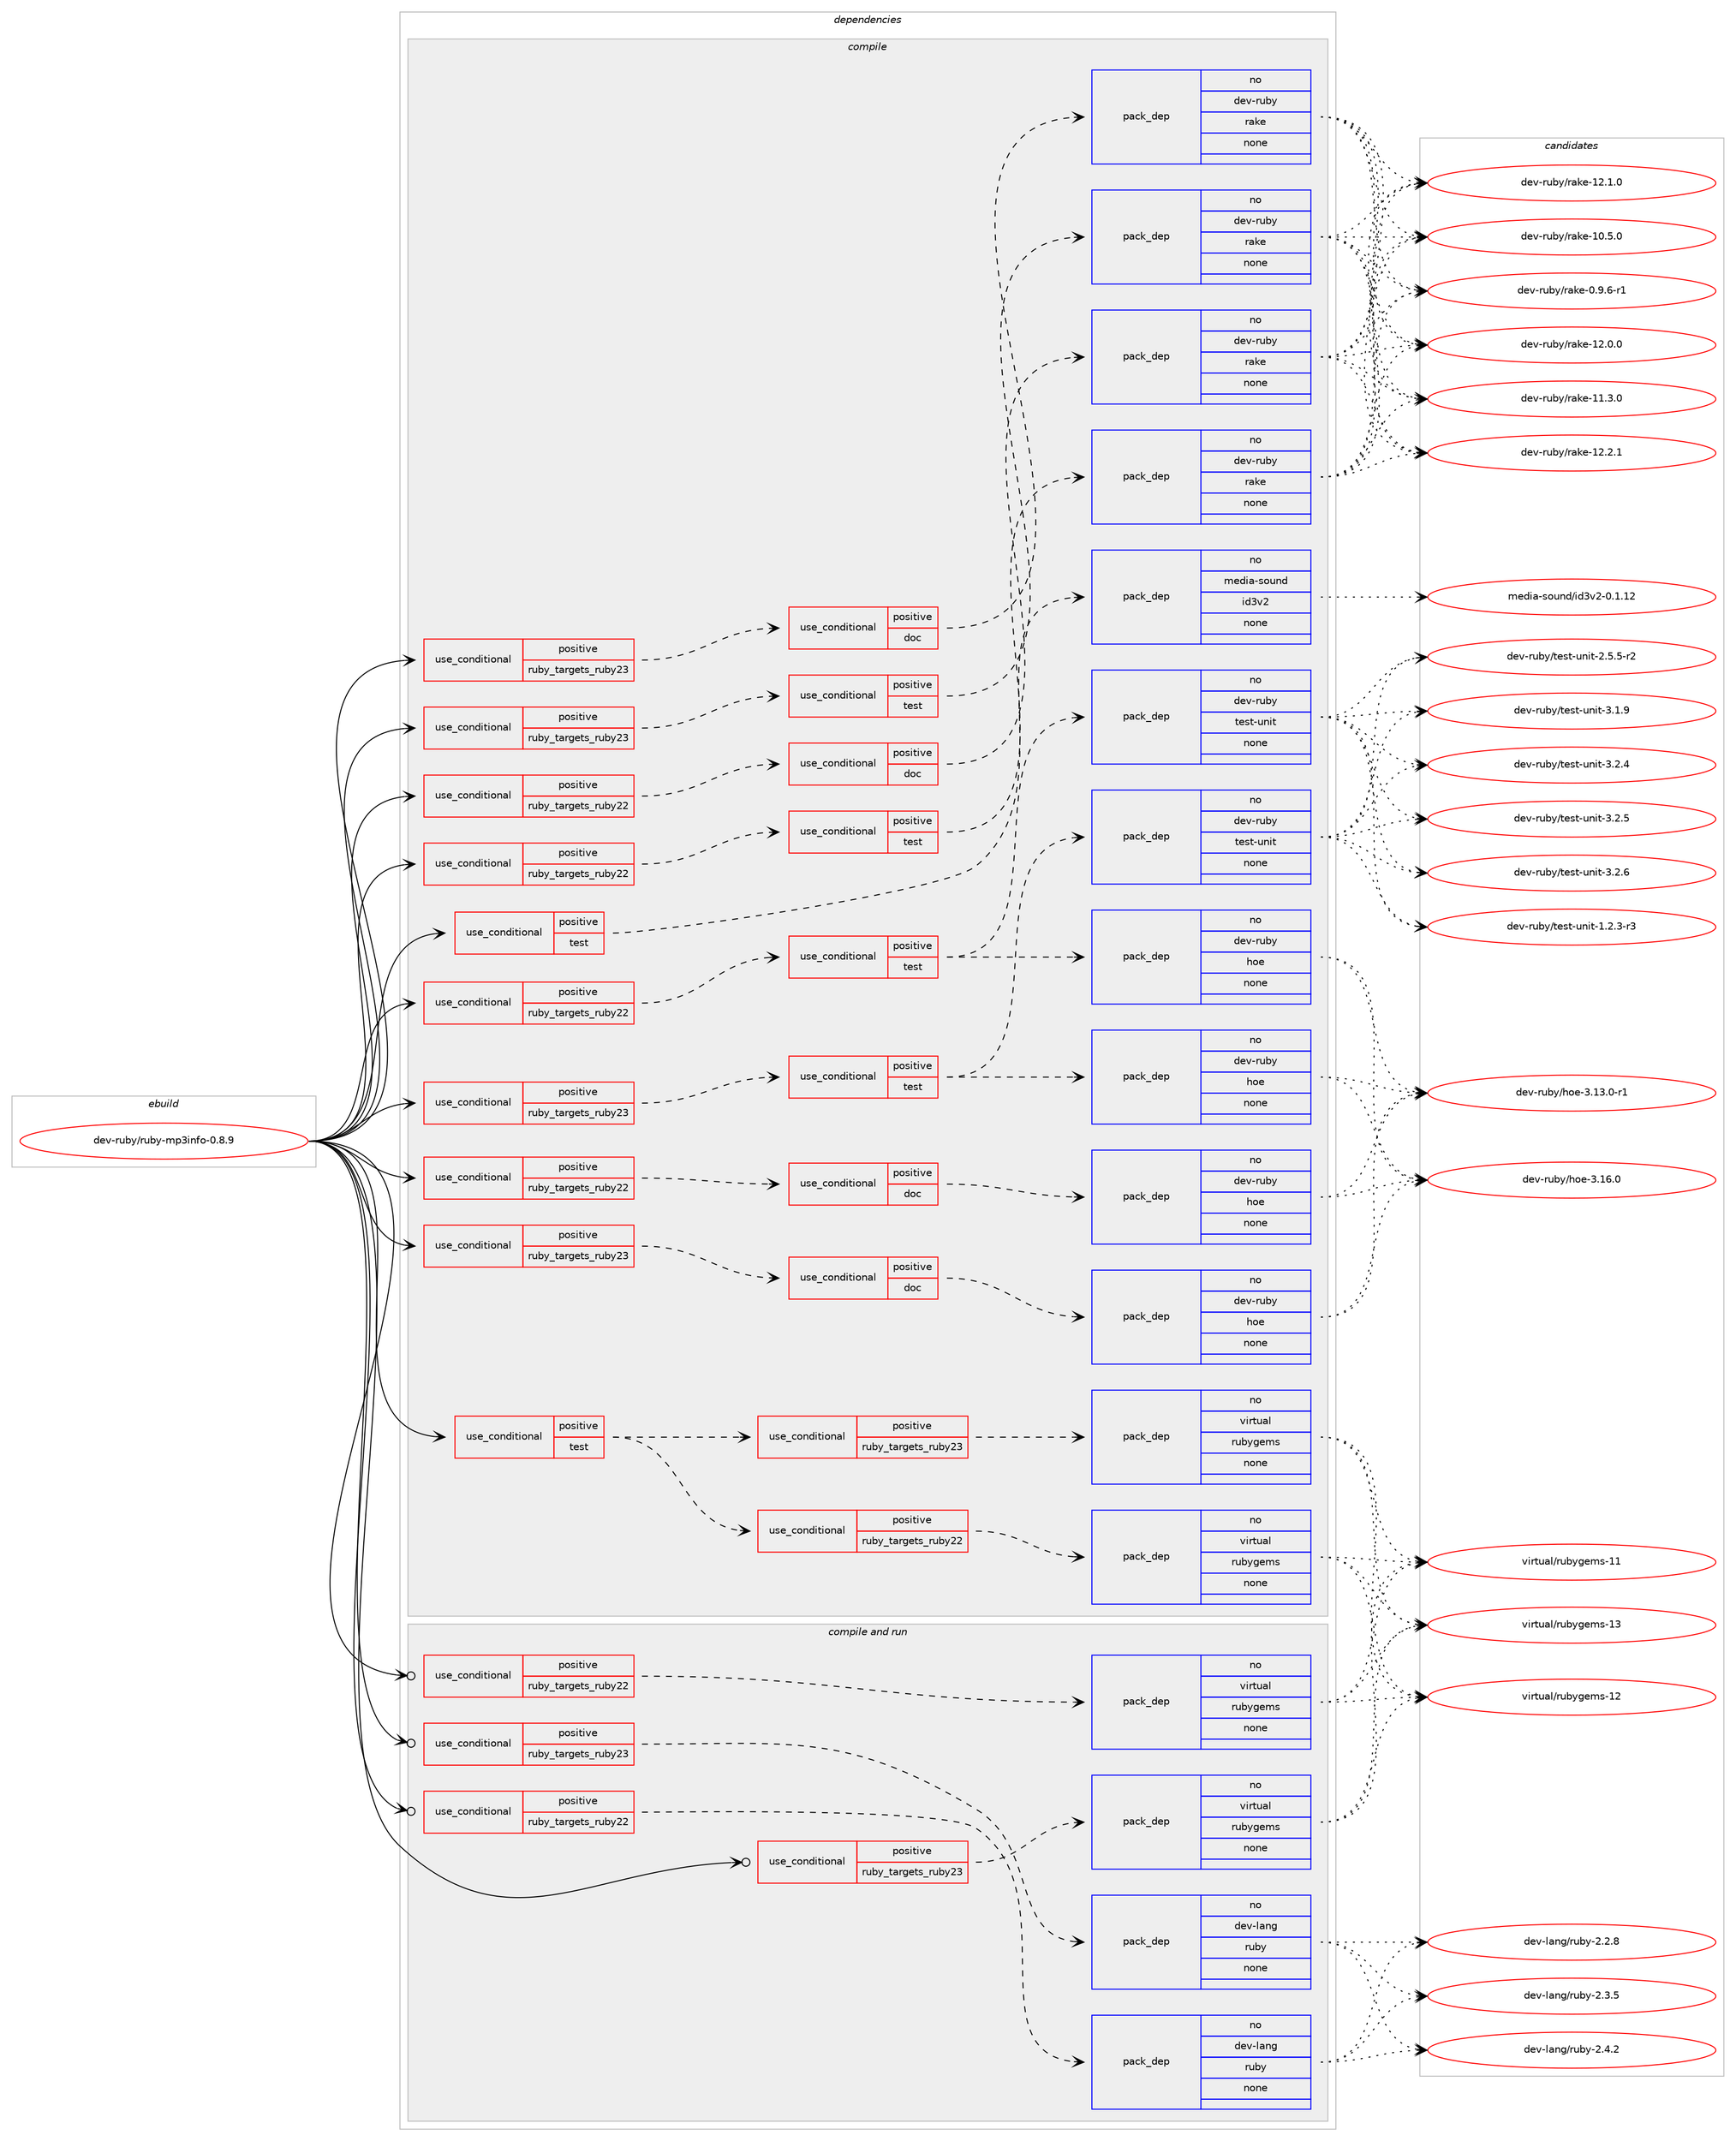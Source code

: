 digraph prolog {

# *************
# Graph options
# *************

newrank=true;
concentrate=true;
compound=true;
graph [rankdir=LR,fontname=Helvetica,fontsize=10,ranksep=1.5];#, ranksep=2.5, nodesep=0.2];
edge  [arrowhead=vee];
node  [fontname=Helvetica,fontsize=10];

# **********
# The ebuild
# **********

subgraph cluster_leftcol {
color=gray;
rank=same;
label=<<i>ebuild</i>>;
id [label="dev-ruby/ruby-mp3info-0.8.9", color=red, width=4, href="../dev-ruby/ruby-mp3info-0.8.9.svg"];
}

# ****************
# The dependencies
# ****************

subgraph cluster_midcol {
color=gray;
label=<<i>dependencies</i>>;
subgraph cluster_compile {
fillcolor="#eeeeee";
style=filled;
label=<<i>compile</i>>;
subgraph cond71357 {
dependency267508 [label=<<TABLE BORDER="0" CELLBORDER="1" CELLSPACING="0" CELLPADDING="4"><TR><TD ROWSPAN="3" CELLPADDING="10">use_conditional</TD></TR><TR><TD>positive</TD></TR><TR><TD>ruby_targets_ruby22</TD></TR></TABLE>>, shape=none, color=red];
subgraph cond71358 {
dependency267509 [label=<<TABLE BORDER="0" CELLBORDER="1" CELLSPACING="0" CELLPADDING="4"><TR><TD ROWSPAN="3" CELLPADDING="10">use_conditional</TD></TR><TR><TD>positive</TD></TR><TR><TD>doc</TD></TR></TABLE>>, shape=none, color=red];
subgraph pack192037 {
dependency267510 [label=<<TABLE BORDER="0" CELLBORDER="1" CELLSPACING="0" CELLPADDING="4" WIDTH="220"><TR><TD ROWSPAN="6" CELLPADDING="30">pack_dep</TD></TR><TR><TD WIDTH="110">no</TD></TR><TR><TD>dev-ruby</TD></TR><TR><TD>hoe</TD></TR><TR><TD>none</TD></TR><TR><TD></TD></TR></TABLE>>, shape=none, color=blue];
}
dependency267509:e -> dependency267510:w [weight=20,style="dashed",arrowhead="vee"];
}
dependency267508:e -> dependency267509:w [weight=20,style="dashed",arrowhead="vee"];
}
id:e -> dependency267508:w [weight=20,style="solid",arrowhead="vee"];
subgraph cond71359 {
dependency267511 [label=<<TABLE BORDER="0" CELLBORDER="1" CELLSPACING="0" CELLPADDING="4"><TR><TD ROWSPAN="3" CELLPADDING="10">use_conditional</TD></TR><TR><TD>positive</TD></TR><TR><TD>ruby_targets_ruby22</TD></TR></TABLE>>, shape=none, color=red];
subgraph cond71360 {
dependency267512 [label=<<TABLE BORDER="0" CELLBORDER="1" CELLSPACING="0" CELLPADDING="4"><TR><TD ROWSPAN="3" CELLPADDING="10">use_conditional</TD></TR><TR><TD>positive</TD></TR><TR><TD>doc</TD></TR></TABLE>>, shape=none, color=red];
subgraph pack192038 {
dependency267513 [label=<<TABLE BORDER="0" CELLBORDER="1" CELLSPACING="0" CELLPADDING="4" WIDTH="220"><TR><TD ROWSPAN="6" CELLPADDING="30">pack_dep</TD></TR><TR><TD WIDTH="110">no</TD></TR><TR><TD>dev-ruby</TD></TR><TR><TD>rake</TD></TR><TR><TD>none</TD></TR><TR><TD></TD></TR></TABLE>>, shape=none, color=blue];
}
dependency267512:e -> dependency267513:w [weight=20,style="dashed",arrowhead="vee"];
}
dependency267511:e -> dependency267512:w [weight=20,style="dashed",arrowhead="vee"];
}
id:e -> dependency267511:w [weight=20,style="solid",arrowhead="vee"];
subgraph cond71361 {
dependency267514 [label=<<TABLE BORDER="0" CELLBORDER="1" CELLSPACING="0" CELLPADDING="4"><TR><TD ROWSPAN="3" CELLPADDING="10">use_conditional</TD></TR><TR><TD>positive</TD></TR><TR><TD>ruby_targets_ruby22</TD></TR></TABLE>>, shape=none, color=red];
subgraph cond71362 {
dependency267515 [label=<<TABLE BORDER="0" CELLBORDER="1" CELLSPACING="0" CELLPADDING="4"><TR><TD ROWSPAN="3" CELLPADDING="10">use_conditional</TD></TR><TR><TD>positive</TD></TR><TR><TD>test</TD></TR></TABLE>>, shape=none, color=red];
subgraph pack192039 {
dependency267516 [label=<<TABLE BORDER="0" CELLBORDER="1" CELLSPACING="0" CELLPADDING="4" WIDTH="220"><TR><TD ROWSPAN="6" CELLPADDING="30">pack_dep</TD></TR><TR><TD WIDTH="110">no</TD></TR><TR><TD>dev-ruby</TD></TR><TR><TD>hoe</TD></TR><TR><TD>none</TD></TR><TR><TD></TD></TR></TABLE>>, shape=none, color=blue];
}
dependency267515:e -> dependency267516:w [weight=20,style="dashed",arrowhead="vee"];
subgraph pack192040 {
dependency267517 [label=<<TABLE BORDER="0" CELLBORDER="1" CELLSPACING="0" CELLPADDING="4" WIDTH="220"><TR><TD ROWSPAN="6" CELLPADDING="30">pack_dep</TD></TR><TR><TD WIDTH="110">no</TD></TR><TR><TD>dev-ruby</TD></TR><TR><TD>test-unit</TD></TR><TR><TD>none</TD></TR><TR><TD></TD></TR></TABLE>>, shape=none, color=blue];
}
dependency267515:e -> dependency267517:w [weight=20,style="dashed",arrowhead="vee"];
}
dependency267514:e -> dependency267515:w [weight=20,style="dashed",arrowhead="vee"];
}
id:e -> dependency267514:w [weight=20,style="solid",arrowhead="vee"];
subgraph cond71363 {
dependency267518 [label=<<TABLE BORDER="0" CELLBORDER="1" CELLSPACING="0" CELLPADDING="4"><TR><TD ROWSPAN="3" CELLPADDING="10">use_conditional</TD></TR><TR><TD>positive</TD></TR><TR><TD>ruby_targets_ruby22</TD></TR></TABLE>>, shape=none, color=red];
subgraph cond71364 {
dependency267519 [label=<<TABLE BORDER="0" CELLBORDER="1" CELLSPACING="0" CELLPADDING="4"><TR><TD ROWSPAN="3" CELLPADDING="10">use_conditional</TD></TR><TR><TD>positive</TD></TR><TR><TD>test</TD></TR></TABLE>>, shape=none, color=red];
subgraph pack192041 {
dependency267520 [label=<<TABLE BORDER="0" CELLBORDER="1" CELLSPACING="0" CELLPADDING="4" WIDTH="220"><TR><TD ROWSPAN="6" CELLPADDING="30">pack_dep</TD></TR><TR><TD WIDTH="110">no</TD></TR><TR><TD>dev-ruby</TD></TR><TR><TD>rake</TD></TR><TR><TD>none</TD></TR><TR><TD></TD></TR></TABLE>>, shape=none, color=blue];
}
dependency267519:e -> dependency267520:w [weight=20,style="dashed",arrowhead="vee"];
}
dependency267518:e -> dependency267519:w [weight=20,style="dashed",arrowhead="vee"];
}
id:e -> dependency267518:w [weight=20,style="solid",arrowhead="vee"];
subgraph cond71365 {
dependency267521 [label=<<TABLE BORDER="0" CELLBORDER="1" CELLSPACING="0" CELLPADDING="4"><TR><TD ROWSPAN="3" CELLPADDING="10">use_conditional</TD></TR><TR><TD>positive</TD></TR><TR><TD>ruby_targets_ruby23</TD></TR></TABLE>>, shape=none, color=red];
subgraph cond71366 {
dependency267522 [label=<<TABLE BORDER="0" CELLBORDER="1" CELLSPACING="0" CELLPADDING="4"><TR><TD ROWSPAN="3" CELLPADDING="10">use_conditional</TD></TR><TR><TD>positive</TD></TR><TR><TD>doc</TD></TR></TABLE>>, shape=none, color=red];
subgraph pack192042 {
dependency267523 [label=<<TABLE BORDER="0" CELLBORDER="1" CELLSPACING="0" CELLPADDING="4" WIDTH="220"><TR><TD ROWSPAN="6" CELLPADDING="30">pack_dep</TD></TR><TR><TD WIDTH="110">no</TD></TR><TR><TD>dev-ruby</TD></TR><TR><TD>hoe</TD></TR><TR><TD>none</TD></TR><TR><TD></TD></TR></TABLE>>, shape=none, color=blue];
}
dependency267522:e -> dependency267523:w [weight=20,style="dashed",arrowhead="vee"];
}
dependency267521:e -> dependency267522:w [weight=20,style="dashed",arrowhead="vee"];
}
id:e -> dependency267521:w [weight=20,style="solid",arrowhead="vee"];
subgraph cond71367 {
dependency267524 [label=<<TABLE BORDER="0" CELLBORDER="1" CELLSPACING="0" CELLPADDING="4"><TR><TD ROWSPAN="3" CELLPADDING="10">use_conditional</TD></TR><TR><TD>positive</TD></TR><TR><TD>ruby_targets_ruby23</TD></TR></TABLE>>, shape=none, color=red];
subgraph cond71368 {
dependency267525 [label=<<TABLE BORDER="0" CELLBORDER="1" CELLSPACING="0" CELLPADDING="4"><TR><TD ROWSPAN="3" CELLPADDING="10">use_conditional</TD></TR><TR><TD>positive</TD></TR><TR><TD>doc</TD></TR></TABLE>>, shape=none, color=red];
subgraph pack192043 {
dependency267526 [label=<<TABLE BORDER="0" CELLBORDER="1" CELLSPACING="0" CELLPADDING="4" WIDTH="220"><TR><TD ROWSPAN="6" CELLPADDING="30">pack_dep</TD></TR><TR><TD WIDTH="110">no</TD></TR><TR><TD>dev-ruby</TD></TR><TR><TD>rake</TD></TR><TR><TD>none</TD></TR><TR><TD></TD></TR></TABLE>>, shape=none, color=blue];
}
dependency267525:e -> dependency267526:w [weight=20,style="dashed",arrowhead="vee"];
}
dependency267524:e -> dependency267525:w [weight=20,style="dashed",arrowhead="vee"];
}
id:e -> dependency267524:w [weight=20,style="solid",arrowhead="vee"];
subgraph cond71369 {
dependency267527 [label=<<TABLE BORDER="0" CELLBORDER="1" CELLSPACING="0" CELLPADDING="4"><TR><TD ROWSPAN="3" CELLPADDING="10">use_conditional</TD></TR><TR><TD>positive</TD></TR><TR><TD>ruby_targets_ruby23</TD></TR></TABLE>>, shape=none, color=red];
subgraph cond71370 {
dependency267528 [label=<<TABLE BORDER="0" CELLBORDER="1" CELLSPACING="0" CELLPADDING="4"><TR><TD ROWSPAN="3" CELLPADDING="10">use_conditional</TD></TR><TR><TD>positive</TD></TR><TR><TD>test</TD></TR></TABLE>>, shape=none, color=red];
subgraph pack192044 {
dependency267529 [label=<<TABLE BORDER="0" CELLBORDER="1" CELLSPACING="0" CELLPADDING="4" WIDTH="220"><TR><TD ROWSPAN="6" CELLPADDING="30">pack_dep</TD></TR><TR><TD WIDTH="110">no</TD></TR><TR><TD>dev-ruby</TD></TR><TR><TD>hoe</TD></TR><TR><TD>none</TD></TR><TR><TD></TD></TR></TABLE>>, shape=none, color=blue];
}
dependency267528:e -> dependency267529:w [weight=20,style="dashed",arrowhead="vee"];
subgraph pack192045 {
dependency267530 [label=<<TABLE BORDER="0" CELLBORDER="1" CELLSPACING="0" CELLPADDING="4" WIDTH="220"><TR><TD ROWSPAN="6" CELLPADDING="30">pack_dep</TD></TR><TR><TD WIDTH="110">no</TD></TR><TR><TD>dev-ruby</TD></TR><TR><TD>test-unit</TD></TR><TR><TD>none</TD></TR><TR><TD></TD></TR></TABLE>>, shape=none, color=blue];
}
dependency267528:e -> dependency267530:w [weight=20,style="dashed",arrowhead="vee"];
}
dependency267527:e -> dependency267528:w [weight=20,style="dashed",arrowhead="vee"];
}
id:e -> dependency267527:w [weight=20,style="solid",arrowhead="vee"];
subgraph cond71371 {
dependency267531 [label=<<TABLE BORDER="0" CELLBORDER="1" CELLSPACING="0" CELLPADDING="4"><TR><TD ROWSPAN="3" CELLPADDING="10">use_conditional</TD></TR><TR><TD>positive</TD></TR><TR><TD>ruby_targets_ruby23</TD></TR></TABLE>>, shape=none, color=red];
subgraph cond71372 {
dependency267532 [label=<<TABLE BORDER="0" CELLBORDER="1" CELLSPACING="0" CELLPADDING="4"><TR><TD ROWSPAN="3" CELLPADDING="10">use_conditional</TD></TR><TR><TD>positive</TD></TR><TR><TD>test</TD></TR></TABLE>>, shape=none, color=red];
subgraph pack192046 {
dependency267533 [label=<<TABLE BORDER="0" CELLBORDER="1" CELLSPACING="0" CELLPADDING="4" WIDTH="220"><TR><TD ROWSPAN="6" CELLPADDING="30">pack_dep</TD></TR><TR><TD WIDTH="110">no</TD></TR><TR><TD>dev-ruby</TD></TR><TR><TD>rake</TD></TR><TR><TD>none</TD></TR><TR><TD></TD></TR></TABLE>>, shape=none, color=blue];
}
dependency267532:e -> dependency267533:w [weight=20,style="dashed",arrowhead="vee"];
}
dependency267531:e -> dependency267532:w [weight=20,style="dashed",arrowhead="vee"];
}
id:e -> dependency267531:w [weight=20,style="solid",arrowhead="vee"];
subgraph cond71373 {
dependency267534 [label=<<TABLE BORDER="0" CELLBORDER="1" CELLSPACING="0" CELLPADDING="4"><TR><TD ROWSPAN="3" CELLPADDING="10">use_conditional</TD></TR><TR><TD>positive</TD></TR><TR><TD>test</TD></TR></TABLE>>, shape=none, color=red];
subgraph cond71374 {
dependency267535 [label=<<TABLE BORDER="0" CELLBORDER="1" CELLSPACING="0" CELLPADDING="4"><TR><TD ROWSPAN="3" CELLPADDING="10">use_conditional</TD></TR><TR><TD>positive</TD></TR><TR><TD>ruby_targets_ruby22</TD></TR></TABLE>>, shape=none, color=red];
subgraph pack192047 {
dependency267536 [label=<<TABLE BORDER="0" CELLBORDER="1" CELLSPACING="0" CELLPADDING="4" WIDTH="220"><TR><TD ROWSPAN="6" CELLPADDING="30">pack_dep</TD></TR><TR><TD WIDTH="110">no</TD></TR><TR><TD>virtual</TD></TR><TR><TD>rubygems</TD></TR><TR><TD>none</TD></TR><TR><TD></TD></TR></TABLE>>, shape=none, color=blue];
}
dependency267535:e -> dependency267536:w [weight=20,style="dashed",arrowhead="vee"];
}
dependency267534:e -> dependency267535:w [weight=20,style="dashed",arrowhead="vee"];
subgraph cond71375 {
dependency267537 [label=<<TABLE BORDER="0" CELLBORDER="1" CELLSPACING="0" CELLPADDING="4"><TR><TD ROWSPAN="3" CELLPADDING="10">use_conditional</TD></TR><TR><TD>positive</TD></TR><TR><TD>ruby_targets_ruby23</TD></TR></TABLE>>, shape=none, color=red];
subgraph pack192048 {
dependency267538 [label=<<TABLE BORDER="0" CELLBORDER="1" CELLSPACING="0" CELLPADDING="4" WIDTH="220"><TR><TD ROWSPAN="6" CELLPADDING="30">pack_dep</TD></TR><TR><TD WIDTH="110">no</TD></TR><TR><TD>virtual</TD></TR><TR><TD>rubygems</TD></TR><TR><TD>none</TD></TR><TR><TD></TD></TR></TABLE>>, shape=none, color=blue];
}
dependency267537:e -> dependency267538:w [weight=20,style="dashed",arrowhead="vee"];
}
dependency267534:e -> dependency267537:w [weight=20,style="dashed",arrowhead="vee"];
}
id:e -> dependency267534:w [weight=20,style="solid",arrowhead="vee"];
subgraph cond71376 {
dependency267539 [label=<<TABLE BORDER="0" CELLBORDER="1" CELLSPACING="0" CELLPADDING="4"><TR><TD ROWSPAN="3" CELLPADDING="10">use_conditional</TD></TR><TR><TD>positive</TD></TR><TR><TD>test</TD></TR></TABLE>>, shape=none, color=red];
subgraph pack192049 {
dependency267540 [label=<<TABLE BORDER="0" CELLBORDER="1" CELLSPACING="0" CELLPADDING="4" WIDTH="220"><TR><TD ROWSPAN="6" CELLPADDING="30">pack_dep</TD></TR><TR><TD WIDTH="110">no</TD></TR><TR><TD>media-sound</TD></TR><TR><TD>id3v2</TD></TR><TR><TD>none</TD></TR><TR><TD></TD></TR></TABLE>>, shape=none, color=blue];
}
dependency267539:e -> dependency267540:w [weight=20,style="dashed",arrowhead="vee"];
}
id:e -> dependency267539:w [weight=20,style="solid",arrowhead="vee"];
}
subgraph cluster_compileandrun {
fillcolor="#eeeeee";
style=filled;
label=<<i>compile and run</i>>;
subgraph cond71377 {
dependency267541 [label=<<TABLE BORDER="0" CELLBORDER="1" CELLSPACING="0" CELLPADDING="4"><TR><TD ROWSPAN="3" CELLPADDING="10">use_conditional</TD></TR><TR><TD>positive</TD></TR><TR><TD>ruby_targets_ruby22</TD></TR></TABLE>>, shape=none, color=red];
subgraph pack192050 {
dependency267542 [label=<<TABLE BORDER="0" CELLBORDER="1" CELLSPACING="0" CELLPADDING="4" WIDTH="220"><TR><TD ROWSPAN="6" CELLPADDING="30">pack_dep</TD></TR><TR><TD WIDTH="110">no</TD></TR><TR><TD>dev-lang</TD></TR><TR><TD>ruby</TD></TR><TR><TD>none</TD></TR><TR><TD></TD></TR></TABLE>>, shape=none, color=blue];
}
dependency267541:e -> dependency267542:w [weight=20,style="dashed",arrowhead="vee"];
}
id:e -> dependency267541:w [weight=20,style="solid",arrowhead="odotvee"];
subgraph cond71378 {
dependency267543 [label=<<TABLE BORDER="0" CELLBORDER="1" CELLSPACING="0" CELLPADDING="4"><TR><TD ROWSPAN="3" CELLPADDING="10">use_conditional</TD></TR><TR><TD>positive</TD></TR><TR><TD>ruby_targets_ruby22</TD></TR></TABLE>>, shape=none, color=red];
subgraph pack192051 {
dependency267544 [label=<<TABLE BORDER="0" CELLBORDER="1" CELLSPACING="0" CELLPADDING="4" WIDTH="220"><TR><TD ROWSPAN="6" CELLPADDING="30">pack_dep</TD></TR><TR><TD WIDTH="110">no</TD></TR><TR><TD>virtual</TD></TR><TR><TD>rubygems</TD></TR><TR><TD>none</TD></TR><TR><TD></TD></TR></TABLE>>, shape=none, color=blue];
}
dependency267543:e -> dependency267544:w [weight=20,style="dashed",arrowhead="vee"];
}
id:e -> dependency267543:w [weight=20,style="solid",arrowhead="odotvee"];
subgraph cond71379 {
dependency267545 [label=<<TABLE BORDER="0" CELLBORDER="1" CELLSPACING="0" CELLPADDING="4"><TR><TD ROWSPAN="3" CELLPADDING="10">use_conditional</TD></TR><TR><TD>positive</TD></TR><TR><TD>ruby_targets_ruby23</TD></TR></TABLE>>, shape=none, color=red];
subgraph pack192052 {
dependency267546 [label=<<TABLE BORDER="0" CELLBORDER="1" CELLSPACING="0" CELLPADDING="4" WIDTH="220"><TR><TD ROWSPAN="6" CELLPADDING="30">pack_dep</TD></TR><TR><TD WIDTH="110">no</TD></TR><TR><TD>dev-lang</TD></TR><TR><TD>ruby</TD></TR><TR><TD>none</TD></TR><TR><TD></TD></TR></TABLE>>, shape=none, color=blue];
}
dependency267545:e -> dependency267546:w [weight=20,style="dashed",arrowhead="vee"];
}
id:e -> dependency267545:w [weight=20,style="solid",arrowhead="odotvee"];
subgraph cond71380 {
dependency267547 [label=<<TABLE BORDER="0" CELLBORDER="1" CELLSPACING="0" CELLPADDING="4"><TR><TD ROWSPAN="3" CELLPADDING="10">use_conditional</TD></TR><TR><TD>positive</TD></TR><TR><TD>ruby_targets_ruby23</TD></TR></TABLE>>, shape=none, color=red];
subgraph pack192053 {
dependency267548 [label=<<TABLE BORDER="0" CELLBORDER="1" CELLSPACING="0" CELLPADDING="4" WIDTH="220"><TR><TD ROWSPAN="6" CELLPADDING="30">pack_dep</TD></TR><TR><TD WIDTH="110">no</TD></TR><TR><TD>virtual</TD></TR><TR><TD>rubygems</TD></TR><TR><TD>none</TD></TR><TR><TD></TD></TR></TABLE>>, shape=none, color=blue];
}
dependency267547:e -> dependency267548:w [weight=20,style="dashed",arrowhead="vee"];
}
id:e -> dependency267547:w [weight=20,style="solid",arrowhead="odotvee"];
}
subgraph cluster_run {
fillcolor="#eeeeee";
style=filled;
label=<<i>run</i>>;
}
}

# **************
# The candidates
# **************

subgraph cluster_choices {
rank=same;
color=gray;
label=<<i>candidates</i>>;

subgraph choice192037 {
color=black;
nodesep=1;
choice100101118451141179812147104111101455146495146484511449 [label="dev-ruby/hoe-3.13.0-r1", color=red, width=4,href="../dev-ruby/hoe-3.13.0-r1.svg"];
choice10010111845114117981214710411110145514649544648 [label="dev-ruby/hoe-3.16.0", color=red, width=4,href="../dev-ruby/hoe-3.16.0.svg"];
dependency267510:e -> choice100101118451141179812147104111101455146495146484511449:w [style=dotted,weight="100"];
dependency267510:e -> choice10010111845114117981214710411110145514649544648:w [style=dotted,weight="100"];
}
subgraph choice192038 {
color=black;
nodesep=1;
choice100101118451141179812147114971071014548465746544511449 [label="dev-ruby/rake-0.9.6-r1", color=red, width=4,href="../dev-ruby/rake-0.9.6-r1.svg"];
choice1001011184511411798121471149710710145494846534648 [label="dev-ruby/rake-10.5.0", color=red, width=4,href="../dev-ruby/rake-10.5.0.svg"];
choice1001011184511411798121471149710710145494946514648 [label="dev-ruby/rake-11.3.0", color=red, width=4,href="../dev-ruby/rake-11.3.0.svg"];
choice1001011184511411798121471149710710145495046484648 [label="dev-ruby/rake-12.0.0", color=red, width=4,href="../dev-ruby/rake-12.0.0.svg"];
choice1001011184511411798121471149710710145495046494648 [label="dev-ruby/rake-12.1.0", color=red, width=4,href="../dev-ruby/rake-12.1.0.svg"];
choice1001011184511411798121471149710710145495046504649 [label="dev-ruby/rake-12.2.1", color=red, width=4,href="../dev-ruby/rake-12.2.1.svg"];
dependency267513:e -> choice100101118451141179812147114971071014548465746544511449:w [style=dotted,weight="100"];
dependency267513:e -> choice1001011184511411798121471149710710145494846534648:w [style=dotted,weight="100"];
dependency267513:e -> choice1001011184511411798121471149710710145494946514648:w [style=dotted,weight="100"];
dependency267513:e -> choice1001011184511411798121471149710710145495046484648:w [style=dotted,weight="100"];
dependency267513:e -> choice1001011184511411798121471149710710145495046494648:w [style=dotted,weight="100"];
dependency267513:e -> choice1001011184511411798121471149710710145495046504649:w [style=dotted,weight="100"];
}
subgraph choice192039 {
color=black;
nodesep=1;
choice100101118451141179812147104111101455146495146484511449 [label="dev-ruby/hoe-3.13.0-r1", color=red, width=4,href="../dev-ruby/hoe-3.13.0-r1.svg"];
choice10010111845114117981214710411110145514649544648 [label="dev-ruby/hoe-3.16.0", color=red, width=4,href="../dev-ruby/hoe-3.16.0.svg"];
dependency267516:e -> choice100101118451141179812147104111101455146495146484511449:w [style=dotted,weight="100"];
dependency267516:e -> choice10010111845114117981214710411110145514649544648:w [style=dotted,weight="100"];
}
subgraph choice192040 {
color=black;
nodesep=1;
choice100101118451141179812147116101115116451171101051164549465046514511451 [label="dev-ruby/test-unit-1.2.3-r3", color=red, width=4,href="../dev-ruby/test-unit-1.2.3-r3.svg"];
choice100101118451141179812147116101115116451171101051164550465346534511450 [label="dev-ruby/test-unit-2.5.5-r2", color=red, width=4,href="../dev-ruby/test-unit-2.5.5-r2.svg"];
choice10010111845114117981214711610111511645117110105116455146494657 [label="dev-ruby/test-unit-3.1.9", color=red, width=4,href="../dev-ruby/test-unit-3.1.9.svg"];
choice10010111845114117981214711610111511645117110105116455146504652 [label="dev-ruby/test-unit-3.2.4", color=red, width=4,href="../dev-ruby/test-unit-3.2.4.svg"];
choice10010111845114117981214711610111511645117110105116455146504653 [label="dev-ruby/test-unit-3.2.5", color=red, width=4,href="../dev-ruby/test-unit-3.2.5.svg"];
choice10010111845114117981214711610111511645117110105116455146504654 [label="dev-ruby/test-unit-3.2.6", color=red, width=4,href="../dev-ruby/test-unit-3.2.6.svg"];
dependency267517:e -> choice100101118451141179812147116101115116451171101051164549465046514511451:w [style=dotted,weight="100"];
dependency267517:e -> choice100101118451141179812147116101115116451171101051164550465346534511450:w [style=dotted,weight="100"];
dependency267517:e -> choice10010111845114117981214711610111511645117110105116455146494657:w [style=dotted,weight="100"];
dependency267517:e -> choice10010111845114117981214711610111511645117110105116455146504652:w [style=dotted,weight="100"];
dependency267517:e -> choice10010111845114117981214711610111511645117110105116455146504653:w [style=dotted,weight="100"];
dependency267517:e -> choice10010111845114117981214711610111511645117110105116455146504654:w [style=dotted,weight="100"];
}
subgraph choice192041 {
color=black;
nodesep=1;
choice100101118451141179812147114971071014548465746544511449 [label="dev-ruby/rake-0.9.6-r1", color=red, width=4,href="../dev-ruby/rake-0.9.6-r1.svg"];
choice1001011184511411798121471149710710145494846534648 [label="dev-ruby/rake-10.5.0", color=red, width=4,href="../dev-ruby/rake-10.5.0.svg"];
choice1001011184511411798121471149710710145494946514648 [label="dev-ruby/rake-11.3.0", color=red, width=4,href="../dev-ruby/rake-11.3.0.svg"];
choice1001011184511411798121471149710710145495046484648 [label="dev-ruby/rake-12.0.0", color=red, width=4,href="../dev-ruby/rake-12.0.0.svg"];
choice1001011184511411798121471149710710145495046494648 [label="dev-ruby/rake-12.1.0", color=red, width=4,href="../dev-ruby/rake-12.1.0.svg"];
choice1001011184511411798121471149710710145495046504649 [label="dev-ruby/rake-12.2.1", color=red, width=4,href="../dev-ruby/rake-12.2.1.svg"];
dependency267520:e -> choice100101118451141179812147114971071014548465746544511449:w [style=dotted,weight="100"];
dependency267520:e -> choice1001011184511411798121471149710710145494846534648:w [style=dotted,weight="100"];
dependency267520:e -> choice1001011184511411798121471149710710145494946514648:w [style=dotted,weight="100"];
dependency267520:e -> choice1001011184511411798121471149710710145495046484648:w [style=dotted,weight="100"];
dependency267520:e -> choice1001011184511411798121471149710710145495046494648:w [style=dotted,weight="100"];
dependency267520:e -> choice1001011184511411798121471149710710145495046504649:w [style=dotted,weight="100"];
}
subgraph choice192042 {
color=black;
nodesep=1;
choice100101118451141179812147104111101455146495146484511449 [label="dev-ruby/hoe-3.13.0-r1", color=red, width=4,href="../dev-ruby/hoe-3.13.0-r1.svg"];
choice10010111845114117981214710411110145514649544648 [label="dev-ruby/hoe-3.16.0", color=red, width=4,href="../dev-ruby/hoe-3.16.0.svg"];
dependency267523:e -> choice100101118451141179812147104111101455146495146484511449:w [style=dotted,weight="100"];
dependency267523:e -> choice10010111845114117981214710411110145514649544648:w [style=dotted,weight="100"];
}
subgraph choice192043 {
color=black;
nodesep=1;
choice100101118451141179812147114971071014548465746544511449 [label="dev-ruby/rake-0.9.6-r1", color=red, width=4,href="../dev-ruby/rake-0.9.6-r1.svg"];
choice1001011184511411798121471149710710145494846534648 [label="dev-ruby/rake-10.5.0", color=red, width=4,href="../dev-ruby/rake-10.5.0.svg"];
choice1001011184511411798121471149710710145494946514648 [label="dev-ruby/rake-11.3.0", color=red, width=4,href="../dev-ruby/rake-11.3.0.svg"];
choice1001011184511411798121471149710710145495046484648 [label="dev-ruby/rake-12.0.0", color=red, width=4,href="../dev-ruby/rake-12.0.0.svg"];
choice1001011184511411798121471149710710145495046494648 [label="dev-ruby/rake-12.1.0", color=red, width=4,href="../dev-ruby/rake-12.1.0.svg"];
choice1001011184511411798121471149710710145495046504649 [label="dev-ruby/rake-12.2.1", color=red, width=4,href="../dev-ruby/rake-12.2.1.svg"];
dependency267526:e -> choice100101118451141179812147114971071014548465746544511449:w [style=dotted,weight="100"];
dependency267526:e -> choice1001011184511411798121471149710710145494846534648:w [style=dotted,weight="100"];
dependency267526:e -> choice1001011184511411798121471149710710145494946514648:w [style=dotted,weight="100"];
dependency267526:e -> choice1001011184511411798121471149710710145495046484648:w [style=dotted,weight="100"];
dependency267526:e -> choice1001011184511411798121471149710710145495046494648:w [style=dotted,weight="100"];
dependency267526:e -> choice1001011184511411798121471149710710145495046504649:w [style=dotted,weight="100"];
}
subgraph choice192044 {
color=black;
nodesep=1;
choice100101118451141179812147104111101455146495146484511449 [label="dev-ruby/hoe-3.13.0-r1", color=red, width=4,href="../dev-ruby/hoe-3.13.0-r1.svg"];
choice10010111845114117981214710411110145514649544648 [label="dev-ruby/hoe-3.16.0", color=red, width=4,href="../dev-ruby/hoe-3.16.0.svg"];
dependency267529:e -> choice100101118451141179812147104111101455146495146484511449:w [style=dotted,weight="100"];
dependency267529:e -> choice10010111845114117981214710411110145514649544648:w [style=dotted,weight="100"];
}
subgraph choice192045 {
color=black;
nodesep=1;
choice100101118451141179812147116101115116451171101051164549465046514511451 [label="dev-ruby/test-unit-1.2.3-r3", color=red, width=4,href="../dev-ruby/test-unit-1.2.3-r3.svg"];
choice100101118451141179812147116101115116451171101051164550465346534511450 [label="dev-ruby/test-unit-2.5.5-r2", color=red, width=4,href="../dev-ruby/test-unit-2.5.5-r2.svg"];
choice10010111845114117981214711610111511645117110105116455146494657 [label="dev-ruby/test-unit-3.1.9", color=red, width=4,href="../dev-ruby/test-unit-3.1.9.svg"];
choice10010111845114117981214711610111511645117110105116455146504652 [label="dev-ruby/test-unit-3.2.4", color=red, width=4,href="../dev-ruby/test-unit-3.2.4.svg"];
choice10010111845114117981214711610111511645117110105116455146504653 [label="dev-ruby/test-unit-3.2.5", color=red, width=4,href="../dev-ruby/test-unit-3.2.5.svg"];
choice10010111845114117981214711610111511645117110105116455146504654 [label="dev-ruby/test-unit-3.2.6", color=red, width=4,href="../dev-ruby/test-unit-3.2.6.svg"];
dependency267530:e -> choice100101118451141179812147116101115116451171101051164549465046514511451:w [style=dotted,weight="100"];
dependency267530:e -> choice100101118451141179812147116101115116451171101051164550465346534511450:w [style=dotted,weight="100"];
dependency267530:e -> choice10010111845114117981214711610111511645117110105116455146494657:w [style=dotted,weight="100"];
dependency267530:e -> choice10010111845114117981214711610111511645117110105116455146504652:w [style=dotted,weight="100"];
dependency267530:e -> choice10010111845114117981214711610111511645117110105116455146504653:w [style=dotted,weight="100"];
dependency267530:e -> choice10010111845114117981214711610111511645117110105116455146504654:w [style=dotted,weight="100"];
}
subgraph choice192046 {
color=black;
nodesep=1;
choice100101118451141179812147114971071014548465746544511449 [label="dev-ruby/rake-0.9.6-r1", color=red, width=4,href="../dev-ruby/rake-0.9.6-r1.svg"];
choice1001011184511411798121471149710710145494846534648 [label="dev-ruby/rake-10.5.0", color=red, width=4,href="../dev-ruby/rake-10.5.0.svg"];
choice1001011184511411798121471149710710145494946514648 [label="dev-ruby/rake-11.3.0", color=red, width=4,href="../dev-ruby/rake-11.3.0.svg"];
choice1001011184511411798121471149710710145495046484648 [label="dev-ruby/rake-12.0.0", color=red, width=4,href="../dev-ruby/rake-12.0.0.svg"];
choice1001011184511411798121471149710710145495046494648 [label="dev-ruby/rake-12.1.0", color=red, width=4,href="../dev-ruby/rake-12.1.0.svg"];
choice1001011184511411798121471149710710145495046504649 [label="dev-ruby/rake-12.2.1", color=red, width=4,href="../dev-ruby/rake-12.2.1.svg"];
dependency267533:e -> choice100101118451141179812147114971071014548465746544511449:w [style=dotted,weight="100"];
dependency267533:e -> choice1001011184511411798121471149710710145494846534648:w [style=dotted,weight="100"];
dependency267533:e -> choice1001011184511411798121471149710710145494946514648:w [style=dotted,weight="100"];
dependency267533:e -> choice1001011184511411798121471149710710145495046484648:w [style=dotted,weight="100"];
dependency267533:e -> choice1001011184511411798121471149710710145495046494648:w [style=dotted,weight="100"];
dependency267533:e -> choice1001011184511411798121471149710710145495046504649:w [style=dotted,weight="100"];
}
subgraph choice192047 {
color=black;
nodesep=1;
choice118105114116117971084711411798121103101109115454949 [label="virtual/rubygems-11", color=red, width=4,href="../virtual/rubygems-11.svg"];
choice118105114116117971084711411798121103101109115454950 [label="virtual/rubygems-12", color=red, width=4,href="../virtual/rubygems-12.svg"];
choice118105114116117971084711411798121103101109115454951 [label="virtual/rubygems-13", color=red, width=4,href="../virtual/rubygems-13.svg"];
dependency267536:e -> choice118105114116117971084711411798121103101109115454949:w [style=dotted,weight="100"];
dependency267536:e -> choice118105114116117971084711411798121103101109115454950:w [style=dotted,weight="100"];
dependency267536:e -> choice118105114116117971084711411798121103101109115454951:w [style=dotted,weight="100"];
}
subgraph choice192048 {
color=black;
nodesep=1;
choice118105114116117971084711411798121103101109115454949 [label="virtual/rubygems-11", color=red, width=4,href="../virtual/rubygems-11.svg"];
choice118105114116117971084711411798121103101109115454950 [label="virtual/rubygems-12", color=red, width=4,href="../virtual/rubygems-12.svg"];
choice118105114116117971084711411798121103101109115454951 [label="virtual/rubygems-13", color=red, width=4,href="../virtual/rubygems-13.svg"];
dependency267538:e -> choice118105114116117971084711411798121103101109115454949:w [style=dotted,weight="100"];
dependency267538:e -> choice118105114116117971084711411798121103101109115454950:w [style=dotted,weight="100"];
dependency267538:e -> choice118105114116117971084711411798121103101109115454951:w [style=dotted,weight="100"];
}
subgraph choice192049 {
color=black;
nodesep=1;
choice109101100105974511511111711010047105100511185045484649464950 [label="media-sound/id3v2-0.1.12", color=red, width=4,href="../media-sound/id3v2-0.1.12.svg"];
dependency267540:e -> choice109101100105974511511111711010047105100511185045484649464950:w [style=dotted,weight="100"];
}
subgraph choice192050 {
color=black;
nodesep=1;
choice10010111845108971101034711411798121455046504656 [label="dev-lang/ruby-2.2.8", color=red, width=4,href="../dev-lang/ruby-2.2.8.svg"];
choice10010111845108971101034711411798121455046514653 [label="dev-lang/ruby-2.3.5", color=red, width=4,href="../dev-lang/ruby-2.3.5.svg"];
choice10010111845108971101034711411798121455046524650 [label="dev-lang/ruby-2.4.2", color=red, width=4,href="../dev-lang/ruby-2.4.2.svg"];
dependency267542:e -> choice10010111845108971101034711411798121455046504656:w [style=dotted,weight="100"];
dependency267542:e -> choice10010111845108971101034711411798121455046514653:w [style=dotted,weight="100"];
dependency267542:e -> choice10010111845108971101034711411798121455046524650:w [style=dotted,weight="100"];
}
subgraph choice192051 {
color=black;
nodesep=1;
choice118105114116117971084711411798121103101109115454949 [label="virtual/rubygems-11", color=red, width=4,href="../virtual/rubygems-11.svg"];
choice118105114116117971084711411798121103101109115454950 [label="virtual/rubygems-12", color=red, width=4,href="../virtual/rubygems-12.svg"];
choice118105114116117971084711411798121103101109115454951 [label="virtual/rubygems-13", color=red, width=4,href="../virtual/rubygems-13.svg"];
dependency267544:e -> choice118105114116117971084711411798121103101109115454949:w [style=dotted,weight="100"];
dependency267544:e -> choice118105114116117971084711411798121103101109115454950:w [style=dotted,weight="100"];
dependency267544:e -> choice118105114116117971084711411798121103101109115454951:w [style=dotted,weight="100"];
}
subgraph choice192052 {
color=black;
nodesep=1;
choice10010111845108971101034711411798121455046504656 [label="dev-lang/ruby-2.2.8", color=red, width=4,href="../dev-lang/ruby-2.2.8.svg"];
choice10010111845108971101034711411798121455046514653 [label="dev-lang/ruby-2.3.5", color=red, width=4,href="../dev-lang/ruby-2.3.5.svg"];
choice10010111845108971101034711411798121455046524650 [label="dev-lang/ruby-2.4.2", color=red, width=4,href="../dev-lang/ruby-2.4.2.svg"];
dependency267546:e -> choice10010111845108971101034711411798121455046504656:w [style=dotted,weight="100"];
dependency267546:e -> choice10010111845108971101034711411798121455046514653:w [style=dotted,weight="100"];
dependency267546:e -> choice10010111845108971101034711411798121455046524650:w [style=dotted,weight="100"];
}
subgraph choice192053 {
color=black;
nodesep=1;
choice118105114116117971084711411798121103101109115454949 [label="virtual/rubygems-11", color=red, width=4,href="../virtual/rubygems-11.svg"];
choice118105114116117971084711411798121103101109115454950 [label="virtual/rubygems-12", color=red, width=4,href="../virtual/rubygems-12.svg"];
choice118105114116117971084711411798121103101109115454951 [label="virtual/rubygems-13", color=red, width=4,href="../virtual/rubygems-13.svg"];
dependency267548:e -> choice118105114116117971084711411798121103101109115454949:w [style=dotted,weight="100"];
dependency267548:e -> choice118105114116117971084711411798121103101109115454950:w [style=dotted,weight="100"];
dependency267548:e -> choice118105114116117971084711411798121103101109115454951:w [style=dotted,weight="100"];
}
}

}
